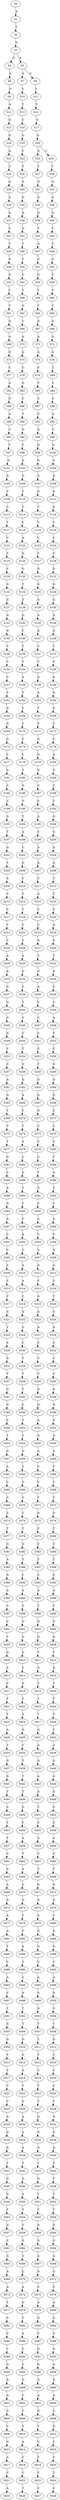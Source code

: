 strict digraph  {
	S0 -> S1 [ label = A ];
	S1 -> S2 [ label = T ];
	S2 -> S3 [ label = G ];
	S3 -> S4 [ label = G ];
	S3 -> S5 [ label = A ];
	S4 -> S6 [ label = A ];
	S5 -> S7 [ label = A ];
	S5 -> S8 [ label = G ];
	S6 -> S9 [ label = G ];
	S7 -> S10 [ label = C ];
	S8 -> S11 [ label = C ];
	S9 -> S12 [ label = A ];
	S10 -> S13 [ label = T ];
	S11 -> S14 [ label = T ];
	S12 -> S15 [ label = G ];
	S13 -> S16 [ label = C ];
	S14 -> S17 [ label = G ];
	S15 -> S18 [ label = G ];
	S16 -> S19 [ label = G ];
	S17 -> S20 [ label = G ];
	S18 -> S21 [ label = A ];
	S19 -> S22 [ label = C ];
	S20 -> S23 [ label = A ];
	S20 -> S24 [ label = C ];
	S21 -> S25 [ label = T ];
	S22 -> S26 [ label = T ];
	S23 -> S27 [ label = T ];
	S24 -> S28 [ label = T ];
	S25 -> S29 [ label = G ];
	S26 -> S30 [ label = G ];
	S27 -> S31 [ label = G ];
	S28 -> S32 [ label = G ];
	S29 -> S33 [ label = A ];
	S30 -> S34 [ label = G ];
	S31 -> S35 [ label = A ];
	S32 -> S36 [ label = A ];
	S33 -> S37 [ label = A ];
	S34 -> S38 [ label = A ];
	S35 -> S39 [ label = G ];
	S36 -> S40 [ label = G ];
	S37 -> S41 [ label = C ];
	S38 -> S42 [ label = G ];
	S39 -> S43 [ label = C ];
	S40 -> S44 [ label = C ];
	S41 -> S45 [ label = T ];
	S42 -> S46 [ label = T ];
	S43 -> S47 [ label = A ];
	S44 -> S48 [ label = C ];
	S45 -> S49 [ label = G ];
	S46 -> S50 [ label = T ];
	S47 -> S51 [ label = G ];
	S48 -> S52 [ label = G ];
	S49 -> S53 [ label = G ];
	S50 -> S54 [ label = C ];
	S51 -> S55 [ label = G ];
	S52 -> S56 [ label = C ];
	S53 -> S57 [ label = C ];
	S54 -> S58 [ label = T ];
	S55 -> S59 [ label = T ];
	S56 -> S60 [ label = T ];
	S57 -> S61 [ label = T ];
	S58 -> S62 [ label = G ];
	S59 -> S63 [ label = T ];
	S60 -> S64 [ label = T ];
	S61 -> S65 [ label = G ];
	S62 -> S66 [ label = C ];
	S63 -> S67 [ label = G ];
	S64 -> S68 [ label = A ];
	S65 -> S69 [ label = A ];
	S66 -> S70 [ label = A ];
	S67 -> S71 [ label = A ];
	S68 -> S72 [ label = A ];
	S69 -> S73 [ label = G ];
	S70 -> S74 [ label = A ];
	S71 -> S75 [ label = A ];
	S72 -> S76 [ label = A ];
	S73 -> S77 [ label = C ];
	S74 -> S78 [ label = C ];
	S75 -> S79 [ label = C ];
	S76 -> S80 [ label = C ];
	S77 -> S81 [ label = A ];
	S78 -> S82 [ label = G ];
	S79 -> S83 [ label = C ];
	S80 -> S84 [ label = C ];
	S81 -> S85 [ label = G ];
	S82 -> S86 [ label = C ];
	S83 -> S87 [ label = C ];
	S84 -> S88 [ label = C ];
	S85 -> S89 [ label = A ];
	S86 -> S90 [ label = T ];
	S87 -> S91 [ label = C ];
	S88 -> S92 [ label = A ];
	S89 -> S93 [ label = C ];
	S90 -> S94 [ label = G ];
	S91 -> S95 [ label = A ];
	S92 -> S96 [ label = C ];
	S93 -> S97 [ label = T ];
	S94 -> S98 [ label = T ];
	S95 -> S99 [ label = G ];
	S96 -> S100 [ label = G ];
	S97 -> S101 [ label = G ];
	S98 -> S102 [ label = G ];
	S99 -> S103 [ label = G ];
	S100 -> S104 [ label = A ];
	S101 -> S105 [ label = G ];
	S102 -> S106 [ label = G ];
	S103 -> S107 [ label = G ];
	S104 -> S108 [ label = G ];
	S105 -> S109 [ label = C ];
	S106 -> S110 [ label = T ];
	S107 -> S111 [ label = G ];
	S108 -> S112 [ label = G ];
	S109 -> S113 [ label = C ];
	S110 -> S114 [ label = C ];
	S111 -> S115 [ label = T ];
	S112 -> S116 [ label = A ];
	S113 -> S117 [ label = T ];
	S114 -> S118 [ label = C ];
	S115 -> S119 [ label = C ];
	S116 -> S120 [ label = C ];
	S117 -> S121 [ label = C ];
	S118 -> S122 [ label = A ];
	S119 -> S123 [ label = C ];
	S120 -> S124 [ label = C ];
	S121 -> S125 [ label = C ];
	S122 -> S126 [ label = G ];
	S123 -> S127 [ label = C ];
	S124 -> S128 [ label = C ];
	S125 -> S129 [ label = C ];
	S126 -> S130 [ label = G ];
	S127 -> S131 [ label = G ];
	S128 -> S132 [ label = G ];
	S129 -> S133 [ label = G ];
	S130 -> S134 [ label = T ];
	S131 -> S135 [ label = G ];
	S132 -> S136 [ label = G ];
	S133 -> S137 [ label = G ];
	S134 -> S138 [ label = T ];
	S135 -> S139 [ label = G ];
	S136 -> S140 [ label = G ];
	S137 -> S141 [ label = G ];
	S138 -> S142 [ label = G ];
	S139 -> S143 [ label = A ];
	S140 -> S144 [ label = A ];
	S141 -> S145 [ label = G ];
	S142 -> S146 [ label = C ];
	S143 -> S147 [ label = A ];
	S144 -> S148 [ label = A ];
	S145 -> S149 [ label = C ];
	S146 -> S150 [ label = T ];
	S147 -> S151 [ label = C ];
	S148 -> S152 [ label = T ];
	S149 -> S153 [ label = C ];
	S150 -> S154 [ label = C ];
	S151 -> S155 [ label = C ];
	S152 -> S156 [ label = C ];
	S153 -> S157 [ label = C ];
	S154 -> S158 [ label = A ];
	S155 -> S159 [ label = G ];
	S156 -> S160 [ label = G ];
	S157 -> S161 [ label = T ];
	S158 -> S162 [ label = T ];
	S159 -> S163 [ label = A ];
	S160 -> S164 [ label = G ];
	S161 -> S165 [ label = G ];
	S162 -> S166 [ label = C ];
	S163 -> S167 [ label = T ];
	S164 -> S168 [ label = G ];
	S165 -> S169 [ label = G ];
	S166 -> S170 [ label = C ];
	S167 -> S171 [ label = C ];
	S168 -> S172 [ label = C ];
	S169 -> S173 [ label = G ];
	S170 -> S174 [ label = C ];
	S171 -> S175 [ label = G ];
	S172 -> S176 [ label = C ];
	S173 -> S177 [ label = C ];
	S174 -> S178 [ label = C ];
	S175 -> S179 [ label = G ];
	S176 -> S180 [ label = A ];
	S177 -> S181 [ label = A ];
	S178 -> S182 [ label = T ];
	S179 -> S183 [ label = G ];
	S180 -> S184 [ label = G ];
	S181 -> S185 [ label = C ];
	S182 -> S186 [ label = G ];
	S183 -> S187 [ label = C ];
	S184 -> S188 [ label = T ];
	S185 -> S189 [ label = C ];
	S186 -> S190 [ label = G ];
	S187 -> S191 [ label = C ];
	S188 -> S192 [ label = C ];
	S189 -> S193 [ label = G ];
	S190 -> S194 [ label = T ];
	S191 -> S195 [ label = A ];
	S192 -> S196 [ label = G ];
	S193 -> S197 [ label = T ];
	S194 -> S198 [ label = A ];
	S195 -> S199 [ label = C ];
	S196 -> S200 [ label = G ];
	S197 -> S201 [ label = G ];
	S198 -> S202 [ label = C ];
	S199 -> S203 [ label = A ];
	S200 -> S204 [ label = A ];
	S201 -> S205 [ label = T ];
	S202 -> S206 [ label = G ];
	S203 -> S207 [ label = A ];
	S204 -> S208 [ label = A ];
	S205 -> S209 [ label = A ];
	S206 -> S210 [ label = C ];
	S207 -> S211 [ label = C ];
	S208 -> S212 [ label = T ];
	S209 -> S213 [ label = C ];
	S210 -> S214 [ label = T ];
	S211 -> S215 [ label = A ];
	S212 -> S216 [ label = C ];
	S213 -> S217 [ label = C ];
	S214 -> S218 [ label = C ];
	S215 -> S219 [ label = C ];
	S216 -> S220 [ label = C ];
	S217 -> S221 [ label = T ];
	S218 -> S222 [ label = C ];
	S219 -> S223 [ label = C ];
	S220 -> S224 [ label = A ];
	S221 -> S225 [ label = C ];
	S222 -> S226 [ label = C ];
	S223 -> S227 [ label = G ];
	S224 -> S228 [ label = G ];
	S225 -> S229 [ label = A ];
	S226 -> S230 [ label = A ];
	S227 -> S231 [ label = C ];
	S228 -> S232 [ label = T ];
	S229 -> S233 [ label = A ];
	S230 -> S234 [ label = G ];
	S231 -> S235 [ label = G ];
	S232 -> S236 [ label = G ];
	S233 -> S237 [ label = G ];
	S234 -> S238 [ label = C ];
	S235 -> S239 [ label = A ];
	S236 -> S240 [ label = C ];
	S237 -> S241 [ label = G ];
	S238 -> S242 [ label = T ];
	S239 -> S243 [ label = C ];
	S240 -> S244 [ label = C ];
	S241 -> S245 [ label = G ];
	S242 -> S246 [ label = C ];
	S243 -> S247 [ label = C ];
	S244 -> S248 [ label = A ];
	S245 -> S249 [ label = G ];
	S246 -> S250 [ label = C ];
	S247 -> S251 [ label = C ];
	S248 -> S252 [ label = T ];
	S249 -> S253 [ label = C ];
	S250 -> S254 [ label = T ];
	S251 -> S255 [ label = C ];
	S252 -> S256 [ label = C ];
	S253 -> S257 [ label = C ];
	S254 -> S258 [ label = G ];
	S255 -> S259 [ label = T ];
	S256 -> S260 [ label = G ];
	S257 -> S261 [ label = A ];
	S258 -> S262 [ label = G ];
	S259 -> S263 [ label = G ];
	S260 -> S264 [ label = A ];
	S261 -> S265 [ label = G ];
	S262 -> S266 [ label = A ];
	S263 -> S267 [ label = G ];
	S264 -> S268 [ label = G ];
	S265 -> S269 [ label = T ];
	S266 -> S270 [ label = C ];
	S267 -> S271 [ label = G ];
	S268 -> S272 [ label = C ];
	S269 -> S273 [ label = C ];
	S270 -> S274 [ label = T ];
	S271 -> S275 [ label = C ];
	S272 -> S276 [ label = C ];
	S273 -> S277 [ label = T ];
	S274 -> S278 [ label = A ];
	S275 -> S279 [ label = C ];
	S276 -> S280 [ label = C ];
	S277 -> S281 [ label = G ];
	S278 -> S282 [ label = C ];
	S279 -> S283 [ label = C ];
	S280 -> S284 [ label = T ];
	S281 -> S285 [ label = C ];
	S282 -> S286 [ label = C ];
	S283 -> S287 [ label = T ];
	S284 -> S288 [ label = G ];
	S285 -> S289 [ label = A ];
	S286 -> S290 [ label = T ];
	S287 -> S291 [ label = G ];
	S288 -> S292 [ label = T ];
	S289 -> S293 [ label = G ];
	S290 -> S294 [ label = C ];
	S291 -> S295 [ label = C ];
	S292 -> S296 [ label = C ];
	S293 -> S297 [ label = A ];
	S294 -> S298 [ label = C ];
	S295 -> S299 [ label = A ];
	S296 -> S300 [ label = A ];
	S297 -> S301 [ label = C ];
	S298 -> S302 [ label = A ];
	S299 -> S303 [ label = C ];
	S300 -> S304 [ label = C ];
	S301 -> S305 [ label = C ];
	S302 -> S306 [ label = C ];
	S303 -> S307 [ label = A ];
	S304 -> S308 [ label = A ];
	S305 -> S309 [ label = C ];
	S306 -> S310 [ label = A ];
	S307 -> S311 [ label = G ];
	S308 -> S312 [ label = G ];
	S309 -> S313 [ label = C ];
	S310 -> S314 [ label = A ];
	S311 -> S315 [ label = C ];
	S312 -> S316 [ label = C ];
	S313 -> S317 [ label = T ];
	S314 -> S318 [ label = C ];
	S315 -> S319 [ label = G ];
	S316 -> S320 [ label = T ];
	S317 -> S321 [ label = G ];
	S318 -> S322 [ label = G ];
	S319 -> S323 [ label = G ];
	S320 -> S324 [ label = G ];
	S321 -> S325 [ label = T ];
	S322 -> S326 [ label = G ];
	S323 -> S327 [ label = A ];
	S324 -> S328 [ label = A ];
	S325 -> S329 [ label = C ];
	S326 -> S330 [ label = C ];
	S327 -> S331 [ label = C ];
	S328 -> S332 [ label = C ];
	S329 -> S333 [ label = G ];
	S330 -> S334 [ label = T ];
	S331 -> S335 [ label = C ];
	S332 -> S336 [ label = C ];
	S333 -> S337 [ label = T ];
	S334 -> S338 [ label = T ];
	S335 -> S339 [ label = C ];
	S336 -> S340 [ label = C ];
	S337 -> S341 [ label = G ];
	S338 -> S342 [ label = T ];
	S339 -> S343 [ label = G ];
	S340 -> S344 [ label = A ];
	S341 -> S345 [ label = G ];
	S342 -> S346 [ label = C ];
	S343 -> S347 [ label = G ];
	S344 -> S348 [ label = G ];
	S345 -> S349 [ label = C ];
	S346 -> S350 [ label = T ];
	S347 -> S351 [ label = A ];
	S348 -> S352 [ label = A ];
	S349 -> S353 [ label = T ];
	S350 -> S354 [ label = T ];
	S351 -> S355 [ label = G ];
	S352 -> S356 [ label = G ];
	S353 -> S357 [ label = G ];
	S354 -> S358 [ label = G ];
	S355 -> S359 [ label = A ];
	S356 -> S360 [ label = A ];
	S357 -> S361 [ label = A ];
	S358 -> S362 [ label = T ];
	S359 -> S363 [ label = C ];
	S360 -> S364 [ label = C ];
	S361 -> S365 [ label = C ];
	S362 -> S366 [ label = G ];
	S363 -> S367 [ label = C ];
	S364 -> S368 [ label = C ];
	S365 -> S369 [ label = C ];
	S366 -> S370 [ label = C ];
	S367 -> S371 [ label = T ];
	S368 -> S372 [ label = T ];
	S369 -> S373 [ label = C ];
	S370 -> S374 [ label = C ];
	S371 -> S375 [ label = G ];
	S372 -> S376 [ label = G ];
	S373 -> S377 [ label = T ];
	S374 -> S378 [ label = T ];
	S375 -> S379 [ label = C ];
	S376 -> S380 [ label = T ];
	S377 -> S381 [ label = G ];
	S378 -> S382 [ label = G ];
	S379 -> S383 [ label = C ];
	S380 -> S384 [ label = C ];
	S381 -> S385 [ label = A ];
	S382 -> S386 [ label = T ];
	S383 -> S387 [ label = T ];
	S384 -> S388 [ label = T ];
	S385 -> S389 [ label = G ];
	S386 -> S390 [ label = C ];
	S387 -> S391 [ label = C ];
	S388 -> S392 [ label = C ];
	S389 -> S393 [ label = A ];
	S390 -> S394 [ label = A ];
	S391 -> S395 [ label = A ];
	S392 -> S396 [ label = A ];
	S393 -> S397 [ label = C ];
	S394 -> S398 [ label = T ];
	S395 -> S399 [ label = T ];
	S396 -> S400 [ label = T ];
	S397 -> S401 [ label = C ];
	S398 -> S402 [ label = G ];
	S399 -> S403 [ label = G ];
	S400 -> S404 [ label = G ];
	S401 -> S405 [ label = T ];
	S402 -> S406 [ label = G ];
	S403 -> S407 [ label = G ];
	S404 -> S408 [ label = G ];
	S405 -> S409 [ label = G ];
	S406 -> S410 [ label = G ];
	S407 -> S411 [ label = T ];
	S408 -> S412 [ label = T ];
	S409 -> S413 [ label = C ];
	S410 -> S414 [ label = C ];
	S411 -> S415 [ label = G ];
	S412 -> S416 [ label = G ];
	S413 -> S417 [ label = C ];
	S414 -> S418 [ label = A ];
	S415 -> S419 [ label = T ];
	S416 -> S420 [ label = T ];
	S417 -> S421 [ label = T ];
	S418 -> S422 [ label = C ];
	S419 -> S423 [ label = T ];
	S420 -> S424 [ label = T ];
	S421 -> S425 [ label = T ];
	S422 -> S426 [ label = A ];
	S423 -> S427 [ label = T ];
	S424 -> S428 [ label = T ];
	S425 -> S429 [ label = A ];
	S426 -> S430 [ label = G ];
	S427 -> S431 [ label = G ];
	S428 -> S432 [ label = C ];
	S429 -> S433 [ label = T ];
	S430 -> S434 [ label = C ];
	S431 -> S435 [ label = A ];
	S432 -> S436 [ label = A ];
	S433 -> S437 [ label = G ];
	S434 -> S438 [ label = T ];
	S435 -> S439 [ label = G ];
	S436 -> S440 [ label = G ];
	S437 -> S441 [ label = G ];
	S438 -> S442 [ label = T ];
	S439 -> S443 [ label = A ];
	S440 -> S444 [ label = A ];
	S441 -> S445 [ label = T ];
	S442 -> S446 [ label = T ];
	S443 -> S447 [ label = A ];
	S444 -> S448 [ label = A ];
	S445 -> S449 [ label = C ];
	S446 -> S450 [ label = G ];
	S447 -> S451 [ label = T ];
	S448 -> S452 [ label = C ];
	S449 -> S453 [ label = T ];
	S450 -> S454 [ label = C ];
	S451 -> S455 [ label = C ];
	S452 -> S456 [ label = C ];
	S453 -> S457 [ label = T ];
	S454 -> S458 [ label = A ];
	S455 -> S459 [ label = A ];
	S456 -> S460 [ label = A ];
	S457 -> S461 [ label = C ];
	S458 -> S462 [ label = T ];
	S459 -> S463 [ label = C ];
	S460 -> S464 [ label = C ];
	S461 -> S465 [ label = A ];
	S462 -> S466 [ label = A ];
	S463 -> S467 [ label = T ];
	S464 -> S468 [ label = T ];
	S465 -> S469 [ label = A ];
	S466 -> S470 [ label = C ];
	S467 -> S471 [ label = G ];
	S468 -> S472 [ label = G ];
	S469 -> S473 [ label = G ];
	S470 -> S474 [ label = G ];
	S471 -> S475 [ label = G ];
	S472 -> S476 [ label = G ];
	S473 -> S477 [ label = A ];
	S474 -> S478 [ label = T ];
	S475 -> S479 [ label = A ];
	S476 -> S480 [ label = C ];
	S477 -> S481 [ label = A ];
	S478 -> S482 [ label = C ];
	S479 -> S483 [ label = G ];
	S480 -> S484 [ label = G ];
	S481 -> S485 [ label = T ];
	S482 -> S486 [ label = A ];
	S483 -> S487 [ label = G ];
	S484 -> S488 [ label = G ];
	S485 -> S489 [ label = C ];
	S486 -> S490 [ label = T ];
	S487 -> S491 [ label = C ];
	S488 -> S492 [ label = C ];
	S489 -> S493 [ label = A ];
	S490 -> S494 [ label = C ];
	S491 -> S495 [ label = A ];
	S492 -> S496 [ label = A ];
	S493 -> S497 [ label = C ];
	S494 -> S498 [ label = A ];
	S495 -> S499 [ label = G ];
	S496 -> S500 [ label = G ];
	S497 -> S501 [ label = T ];
	S498 -> S502 [ label = T ];
	S499 -> S503 [ label = G ];
	S500 -> S504 [ label = G ];
	S501 -> S505 [ label = G ];
	S502 -> S506 [ label = T ];
	S503 -> S507 [ label = T ];
	S504 -> S508 [ label = T ];
	S505 -> S509 [ label = G ];
	S506 -> S510 [ label = G ];
	S507 -> S511 [ label = T ];
	S508 -> S512 [ label = G ];
	S509 -> S513 [ label = T ];
	S510 -> S514 [ label = G ];
	S511 -> S515 [ label = T ];
	S512 -> S516 [ label = T ];
	S513 -> S517 [ label = C ];
	S514 -> S518 [ label = A ];
	S515 -> S519 [ label = C ];
	S516 -> S520 [ label = C ];
	S517 -> S521 [ label = C ];
	S518 -> S522 [ label = C ];
	S519 -> S523 [ label = T ];
	S520 -> S524 [ label = C ];
	S521 -> S525 [ label = C ];
	S522 -> S526 [ label = G ];
	S523 -> S527 [ label = T ];
	S524 -> S528 [ label = T ];
	S525 -> S529 [ label = A ];
	S526 -> S530 [ label = A ];
	S527 -> S531 [ label = G ];
	S528 -> S532 [ label = G ];
	S529 -> S533 [ label = G ];
	S530 -> S534 [ label = A ];
	S531 -> S535 [ label = G ];
	S532 -> S536 [ label = G ];
	S533 -> S537 [ label = G ];
	S534 -> S538 [ label = A ];
	S535 -> S539 [ label = G ];
	S536 -> S540 [ label = A ];
	S537 -> S541 [ label = T ];
	S538 -> S542 [ label = T ];
	S539 -> S543 [ label = T ];
	S540 -> S544 [ label = T ];
	S541 -> S545 [ label = G ];
	S542 -> S546 [ label = G ];
	S543 -> S547 [ label = G ];
	S544 -> S548 [ label = C ];
	S545 -> S549 [ label = G ];
	S546 -> S550 [ label = A ];
	S547 -> S551 [ label = T ];
	S548 -> S552 [ label = T ];
	S549 -> S553 [ label = T ];
	S550 -> S554 [ label = T ];
	S551 -> S555 [ label = T ];
	S552 -> S556 [ label = T ];
	S553 -> S557 [ label = G ];
	S554 -> S558 [ label = C ];
	S555 -> S559 [ label = G ];
	S556 -> S560 [ label = G ];
	S557 -> S561 [ label = C ];
	S558 -> S562 [ label = G ];
	S559 -> S563 [ label = G ];
	S560 -> S564 [ label = G ];
	S561 -> S565 [ label = G ];
	S562 -> S566 [ label = C ];
	S563 -> S567 [ label = A ];
	S564 -> S568 [ label = A ];
	S565 -> S569 [ label = A ];
	S566 -> S570 [ label = C ];
	S567 -> S571 [ label = G ];
	S568 -> S572 [ label = G ];
	S569 -> S573 [ label = A ];
	S570 -> S574 [ label = A ];
	S571 -> S575 [ label = C ];
	S572 -> S576 [ label = C ];
	S573 -> S577 [ label = T ];
	S574 -> S578 [ label = G ];
	S575 -> S579 [ label = A ];
	S576 -> S580 [ label = A ];
	S577 -> S581 [ label = C ];
	S578 -> S582 [ label = C ];
	S579 -> S583 [ label = G ];
	S580 -> S584 [ label = G ];
	S581 -> S585 [ label = C ];
	S582 -> S586 [ label = A ];
	S583 -> S587 [ label = C ];
	S584 -> S588 [ label = C ];
	S585 -> S589 [ label = T ];
	S586 -> S590 [ label = C ];
	S587 -> S591 [ label = G ];
	S588 -> S592 [ label = G ];
	S589 -> S593 [ label = G ];
	S590 -> S594 [ label = C ];
	S591 -> S595 [ label = G ];
	S592 -> S596 [ label = A ];
	S593 -> S597 [ label = G ];
	S594 -> S598 [ label = G ];
	S595 -> S599 [ label = G ];
	S596 -> S600 [ label = G ];
	S597 -> S601 [ label = A ];
	S598 -> S602 [ label = C ];
	S599 -> S603 [ label = A ];
	S600 -> S604 [ label = A ];
	S601 -> S605 [ label = G ];
	S602 -> S606 [ label = C ];
	S603 -> S607 [ label = G ];
	S604 -> S608 [ label = G ];
	S605 -> S609 [ label = C ];
	S606 -> S610 [ label = T ];
	S607 -> S611 [ label = T ];
	S608 -> S612 [ label = G ];
	S609 -> S613 [ label = G ];
	S610 -> S614 [ label = A ];
	S611 -> S615 [ label = C ];
	S612 -> S616 [ label = C ];
	S613 -> S617 [ label = A ];
	S614 -> S618 [ label = C ];
	S615 -> S619 [ label = T ];
	S616 -> S620 [ label = C ];
	S617 -> S621 [ label = C ];
	S618 -> S622 [ label = C ];
	S619 -> S623 [ label = T ];
	S620 -> S624 [ label = T ];
	S621 -> S625 [ label = A ];
	S622 -> S626 [ label = T ];
	S623 -> S627 [ label = C ];
	S624 -> S628 [ label = C ];
}
